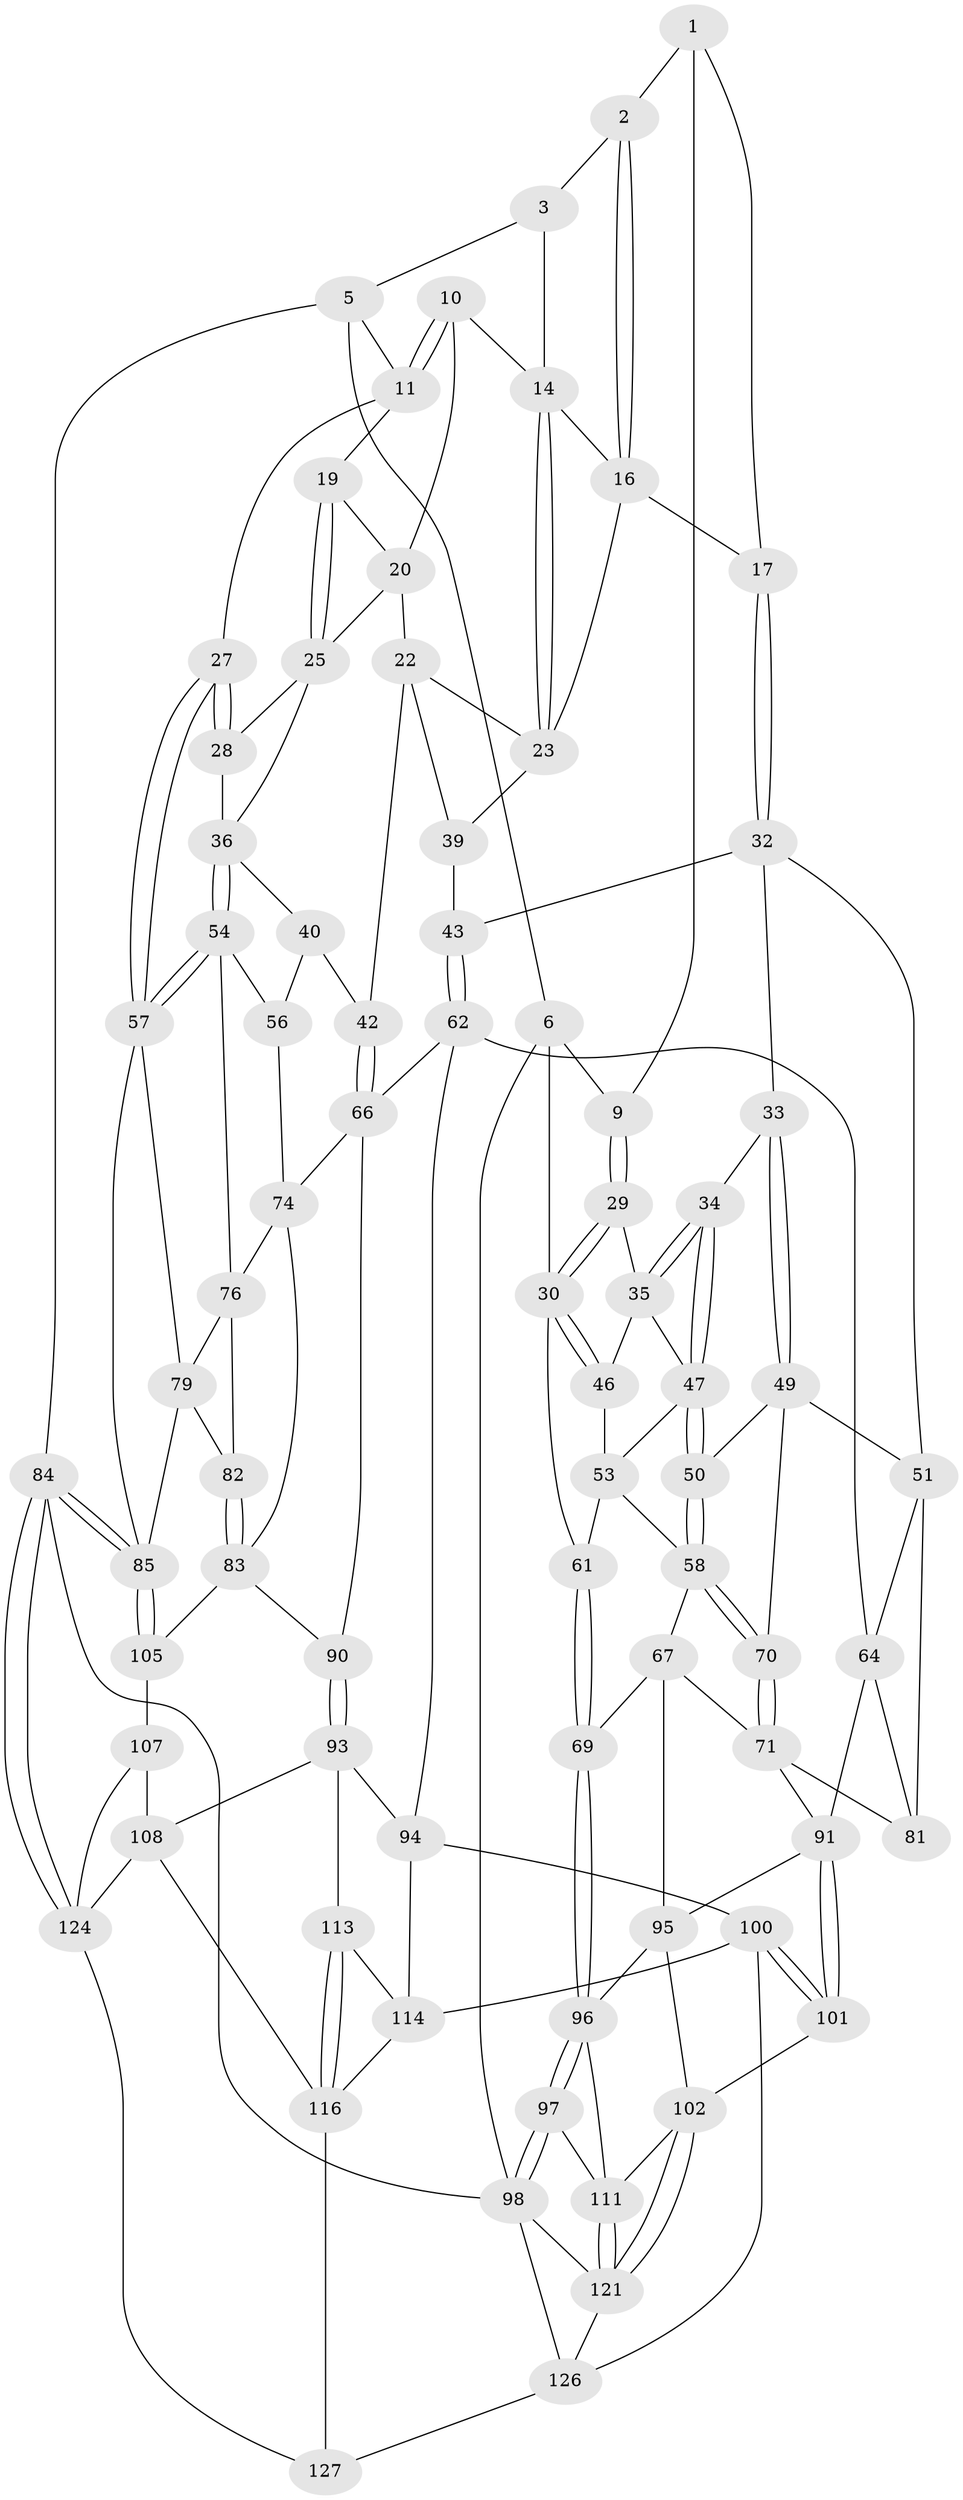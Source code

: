 // original degree distribution, {3: 0.0234375, 4: 0.234375, 5: 0.5078125, 6: 0.234375}
// Generated by graph-tools (version 1.1) at 2025/42/03/06/25 10:42:35]
// undirected, 77 vertices, 174 edges
graph export_dot {
graph [start="1"]
  node [color=gray90,style=filled];
  1 [pos="+0.24085715670522026+0",super="+8"];
  2 [pos="+0.31602188581242313+0"];
  3 [pos="+0.5446076137230083+0",super="+4"];
  5 [pos="+1+0"];
  6 [pos="+0+0",super="+7"];
  9 [pos="+0.09993773589023244+0.12744265350475784"];
  10 [pos="+0.7658728061456779+0.034238280389001674",super="+13"];
  11 [pos="+1+0",super="+12"];
  14 [pos="+0.637284787979626+0.07918454111872",super="+15"];
  16 [pos="+0.31085418427124184+0.139103808001804",super="+18"];
  17 [pos="+0.2546487058721411+0.17956596046652226"];
  19 [pos="+0.9643110232000647+0.03721039169827665"];
  20 [pos="+0.7784852415545274+0.08901420945206241",super="+21"];
  22 [pos="+0.6872329193907705+0.193315731368066",super="+38"];
  23 [pos="+0.6482944421647839+0.12332468439240266",super="+24"];
  25 [pos="+0.9008521108042771+0.15524667203269876",super="+26"];
  27 [pos="+1+0.1449475134487287"];
  28 [pos="+0.9820053975987026+0.21200930387960926"];
  29 [pos="+0.06223647647238648+0.1478639905888371"];
  30 [pos="+0+0.16595398326564095",super="+31"];
  32 [pos="+0.24475138133733498+0.22887958816860965",super="+44"];
  33 [pos="+0.23671683379074676+0.23861206801903567"];
  34 [pos="+0.13626309089437005+0.2734545227985057"];
  35 [pos="+0.12850778057968382+0.2688146825715013",super="+45"];
  36 [pos="+0.910405840395692+0.2768123857518436",super="+37"];
  39 [pos="+0.4830022314753684+0.25562556911274054"];
  40 [pos="+0.8686283113343529+0.25776514186665617",super="+41"];
  42 [pos="+0.6629805016780346+0.3399796580978175"];
  43 [pos="+0.42097428721481445+0.331515611115994"];
  46 [pos="+0+0.18874742863378913"];
  47 [pos="+0.11881291524686428+0.3683919041093679",super="+48"];
  49 [pos="+0.2324229394304197+0.3427168764858337",super="+52"];
  50 [pos="+0.1216975132809192+0.38676372248362856"];
  51 [pos="+0.30666185640440047+0.41836569292382564",super="+65"];
  53 [pos="+0.025492202455441995+0.3546236838426486",super="+60"];
  54 [pos="+0.9898038209803087+0.3389970383397609",super="+55"];
  56 [pos="+0.849779341936066+0.4138300990961581",super="+73"];
  57 [pos="+1+0.37405330083788885",super="+78"];
  58 [pos="+0.12124312672648505+0.38830253317712315",super="+59"];
  61 [pos="+0+0.40561738771254974"];
  62 [pos="+0.4988768139608939+0.5067022226739162",super="+63"];
  64 [pos="+0.39932017694517213+0.5512556636358124",super="+87"];
  66 [pos="+0.6247131828909349+0.41898535155894273",super="+75"];
  67 [pos="+0.039715560825120434+0.522023721442089",super="+68"];
  69 [pos="+0+0.6053831043864338"];
  70 [pos="+0.14771123762650062+0.44478513453254565"];
  71 [pos="+0.14647317606432703+0.5254782715642199",super="+72"];
  74 [pos="+0.7799996513431642+0.536277589443503",super="+77"];
  76 [pos="+0.8814887790734298+0.4832097705531633",super="+80"];
  79 [pos="+0.9979756240369623+0.5245426534484482",super="+88"];
  81 [pos="+0.21215461304041766+0.5341581667171158"];
  82 [pos="+0.8653604156792136+0.6394309085048376"];
  83 [pos="+0.8481955073993398+0.6436536546178597",super="+89"];
  84 [pos="+1+1"];
  85 [pos="+1+0.7468969757760271",super="+86"];
  90 [pos="+0.6425145575196816+0.6623332101431065"];
  91 [pos="+0.27696814267062614+0.7586889008472679",super="+92"];
  93 [pos="+0.5947496403197188+0.6878941547169692",super="+109"];
  94 [pos="+0.5619308821009861+0.6713612080560197",super="+99"];
  95 [pos="+0.12337296113612534+0.6356734825692717",super="+104"];
  96 [pos="+0+0.6607418605335117",super="+110"];
  97 [pos="+0+1"];
  98 [pos="+0+1",super="+123"];
  100 [pos="+0.28500474342286086+0.7964335338815728",super="+119"];
  101 [pos="+0.28309257360588314+0.7947875869176859"];
  102 [pos="+0.2569341097889279+0.801370370843083",super="+103"];
  105 [pos="+0.9309044700569192+0.823127997334895",super="+106"];
  107 [pos="+0.7392749945341541+0.8294686110467072",super="+120"];
  108 [pos="+0.659438185103014+0.8278359114685538",super="+115"];
  111 [pos="+0.04233863732240928+0.8710743868203346",super="+112"];
  113 [pos="+0.5328385275615468+0.8105298589743295"];
  114 [pos="+0.4930764287641239+0.8358663795079335",super="+118"];
  116 [pos="+0.5457163581358399+0.9192890663083414",super="+117"];
  121 [pos="+0.10988650353903222+0.9172881025349353",super="+122"];
  124 [pos="+0.8085692895391361+1",super="+125"];
  126 [pos="+0.29386197203462094+0.8793911363857789",super="+128"];
  127 [pos="+0.5000770674603403+1"];
  1 -- 2;
  1 -- 9;
  1 -- 17;
  2 -- 3;
  2 -- 16;
  2 -- 16;
  3 -- 14;
  3 -- 5;
  5 -- 6;
  5 -- 84;
  5 -- 11;
  6 -- 98;
  6 -- 9;
  6 -- 30;
  9 -- 29;
  9 -- 29;
  10 -- 11;
  10 -- 11;
  10 -- 20;
  10 -- 14;
  11 -- 19;
  11 -- 27;
  14 -- 23;
  14 -- 23;
  14 -- 16;
  16 -- 17;
  16 -- 23;
  17 -- 32;
  17 -- 32;
  19 -- 20;
  19 -- 25;
  19 -- 25;
  20 -- 22;
  20 -- 25;
  22 -- 23;
  22 -- 42;
  22 -- 39;
  23 -- 39;
  25 -- 28;
  25 -- 36;
  27 -- 28;
  27 -- 28;
  27 -- 57;
  27 -- 57;
  28 -- 36;
  29 -- 30;
  29 -- 30;
  29 -- 35;
  30 -- 46;
  30 -- 46;
  30 -- 61;
  32 -- 33;
  32 -- 51;
  32 -- 43;
  33 -- 34;
  33 -- 49;
  33 -- 49;
  34 -- 35;
  34 -- 35;
  34 -- 47;
  34 -- 47;
  35 -- 46;
  35 -- 47;
  36 -- 54;
  36 -- 54;
  36 -- 40;
  39 -- 43;
  40 -- 56 [weight=2];
  40 -- 42;
  42 -- 66;
  42 -- 66;
  43 -- 62;
  43 -- 62;
  46 -- 53;
  47 -- 50;
  47 -- 50;
  47 -- 53;
  49 -- 50;
  49 -- 51;
  49 -- 70;
  50 -- 58;
  50 -- 58;
  51 -- 64;
  51 -- 81;
  53 -- 58;
  53 -- 61;
  54 -- 57;
  54 -- 57;
  54 -- 56;
  54 -- 76;
  56 -- 74;
  57 -- 79;
  57 -- 85;
  58 -- 70;
  58 -- 70;
  58 -- 67;
  61 -- 69;
  61 -- 69;
  62 -- 66;
  62 -- 64;
  62 -- 94;
  64 -- 81;
  64 -- 91;
  66 -- 74;
  66 -- 90;
  67 -- 71;
  67 -- 69;
  67 -- 95;
  69 -- 96;
  69 -- 96;
  70 -- 71;
  70 -- 71;
  71 -- 81;
  71 -- 91;
  74 -- 83;
  74 -- 76;
  76 -- 82;
  76 -- 79;
  79 -- 82;
  79 -- 85;
  82 -- 83;
  82 -- 83;
  83 -- 105;
  83 -- 90;
  84 -- 85;
  84 -- 85;
  84 -- 124;
  84 -- 124;
  84 -- 98;
  85 -- 105;
  85 -- 105;
  90 -- 93;
  90 -- 93;
  91 -- 101;
  91 -- 101;
  91 -- 95;
  93 -- 94;
  93 -- 113;
  93 -- 108;
  94 -- 114;
  94 -- 100;
  95 -- 96;
  95 -- 102;
  96 -- 97;
  96 -- 97;
  96 -- 111;
  97 -- 98;
  97 -- 98;
  97 -- 111;
  98 -- 121;
  98 -- 126;
  100 -- 101;
  100 -- 101;
  100 -- 114;
  100 -- 126;
  101 -- 102;
  102 -- 121;
  102 -- 121;
  102 -- 111;
  105 -- 107 [weight=2];
  107 -- 108;
  107 -- 124;
  108 -- 116;
  108 -- 124;
  111 -- 121;
  111 -- 121;
  113 -- 114;
  113 -- 116;
  113 -- 116;
  114 -- 116;
  116 -- 127;
  121 -- 126;
  124 -- 127;
  126 -- 127;
}
